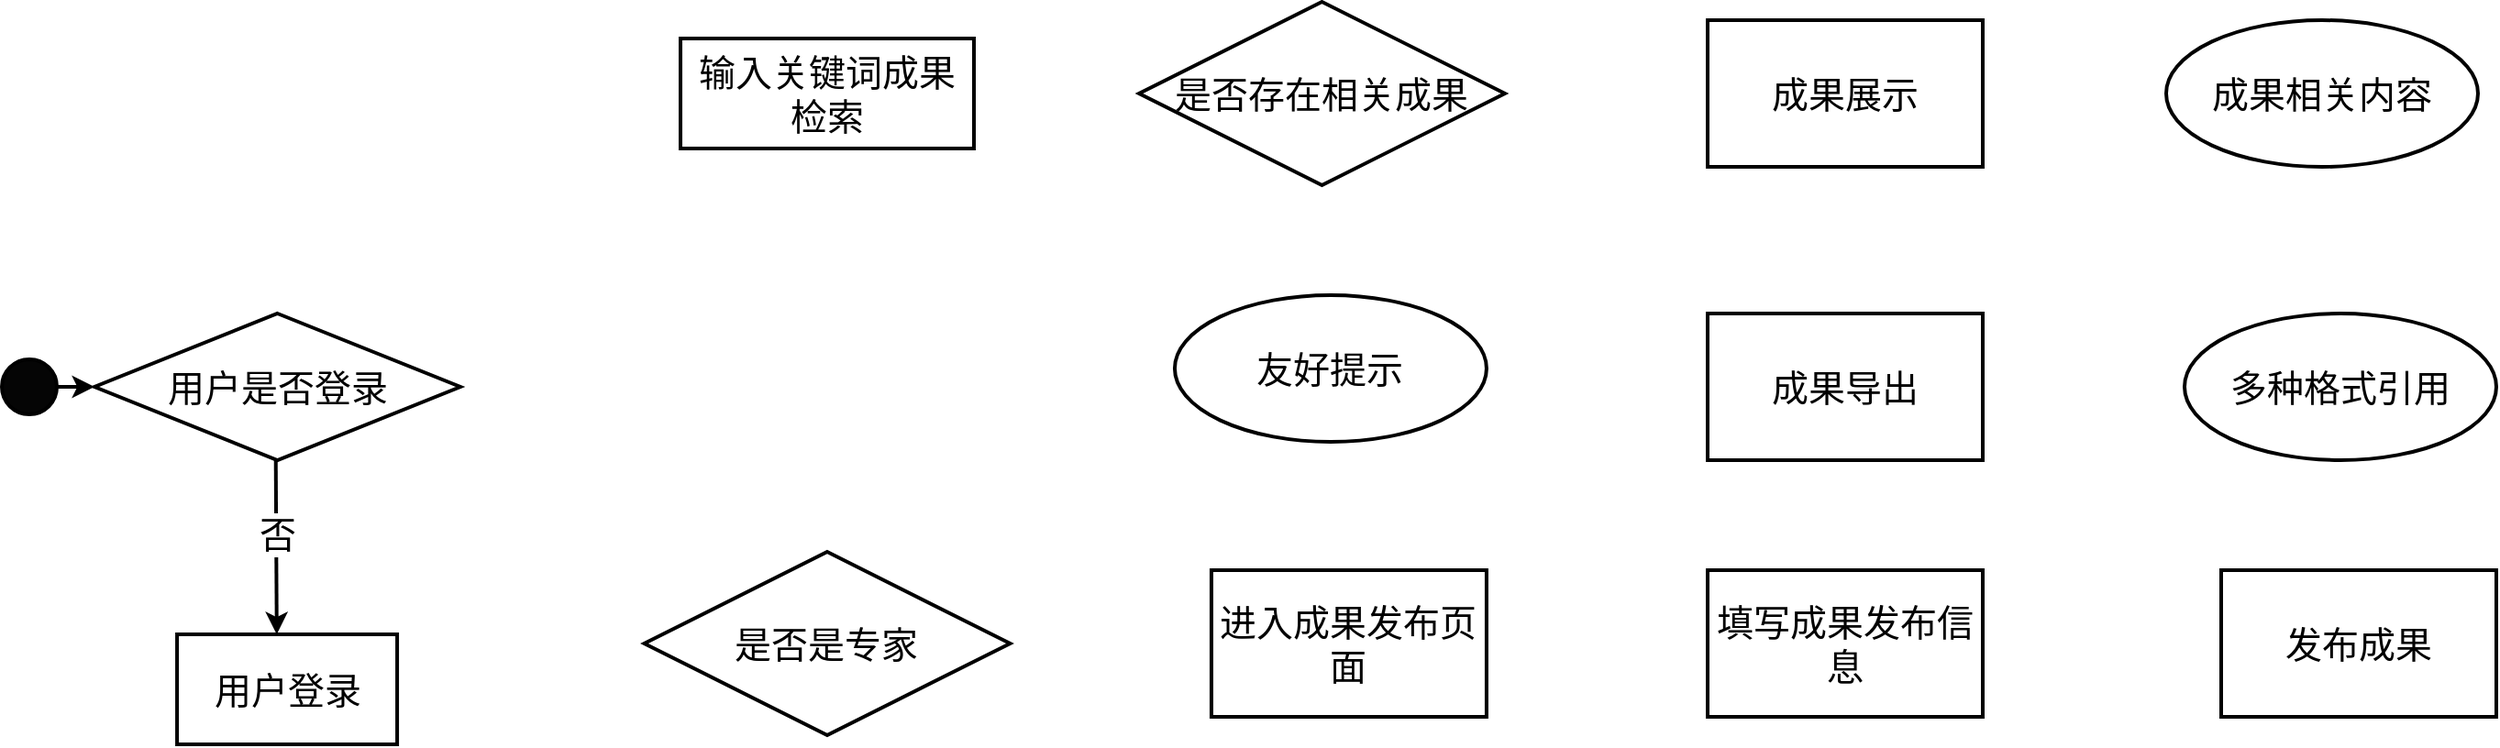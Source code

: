 <mxfile version="24.1.0" type="github">
  <diagram id="6a731a19-8d31-9384-78a2-239565b7b9f0" name="Page-1">
    <mxGraphModel dx="1720" dy="1224" grid="1" gridSize="10" guides="1" tooltips="1" connect="1" arrows="1" fold="1" page="1" pageScale="1" pageWidth="1169" pageHeight="827" background="none" math="0" shadow="0">
      <root>
        <mxCell id="0" />
        <mxCell id="1" parent="0" />
        <mxCell id="rLSriaPja6_mRSmvIVSB-55" value="" style="ellipse;whiteSpace=wrap;html=1;aspect=fixed;fillColor=#050505;strokeWidth=2;spacing=2;fontSize=20;fontColor=default;labelBackgroundColor=none;horizontal=1;" vertex="1" parent="1">
          <mxGeometry x="30" y="715" width="30" height="30" as="geometry" />
        </mxCell>
        <mxCell id="rLSriaPja6_mRSmvIVSB-57" value="&lt;font style=&quot;font-size: 20px;&quot;&gt;用户是否登录&lt;/font&gt;" style="rhombus;whiteSpace=wrap;html=1;strokeWidth=2;spacing=2;fontSize=20;fontColor=default;labelBackgroundColor=none;horizontal=1;" vertex="1" parent="1">
          <mxGeometry x="80.53" y="690" width="199.47" height="80" as="geometry" />
        </mxCell>
        <mxCell id="rLSriaPja6_mRSmvIVSB-58" value="" style="group;strokeWidth=2;spacing=2;fontSize=20;fontColor=default;labelBackgroundColor=none;horizontal=1;" vertex="1" connectable="0" parent="1">
          <mxGeometry x="125.53" y="865" width="120" height="60" as="geometry" />
        </mxCell>
        <mxCell id="rLSriaPja6_mRSmvIVSB-59" value="&lt;font style=&quot;font-size: 20px;&quot;&gt;用户登录&lt;/font&gt;" style="rounded=0;whiteSpace=wrap;html=1;strokeWidth=2;spacing=2;fontSize=20;fontColor=default;labelBackgroundColor=none;horizontal=1;" vertex="1" parent="rLSriaPja6_mRSmvIVSB-58">
          <mxGeometry width="120" height="60" as="geometry" />
        </mxCell>
        <mxCell id="rLSriaPja6_mRSmvIVSB-60" value="" style="endArrow=classic;html=1;rounded=0;entryX=0.5;entryY=0;entryDx=0;entryDy=0;strokeWidth=2;spacing=2;fontSize=20;fontColor=default;labelBackgroundColor=none;horizontal=1;" edge="1" parent="1">
          <mxGeometry width="50" height="50" relative="1" as="geometry">
            <mxPoint x="179.36" y="770" as="sourcePoint" />
            <mxPoint x="179.89" y="865" as="targetPoint" />
          </mxGeometry>
        </mxCell>
        <mxCell id="rLSriaPja6_mRSmvIVSB-61" value="否" style="edgeLabel;html=1;align=center;verticalAlign=middle;resizable=0;points=[];fontSize=20;" vertex="1" connectable="0" parent="rLSriaPja6_mRSmvIVSB-60">
          <mxGeometry x="-0.162" relative="1" as="geometry">
            <mxPoint as="offset" />
          </mxGeometry>
        </mxCell>
        <mxCell id="rLSriaPja6_mRSmvIVSB-62" value="" style="endArrow=classic;html=1;rounded=0;exitX=1;exitY=0.5;exitDx=0;exitDy=0;entryX=0;entryY=0.5;entryDx=0;entryDy=0;strokeWidth=2;spacing=2;fontSize=20;fontColor=default;labelBackgroundColor=none;horizontal=1;" edge="1" parent="1" source="rLSriaPja6_mRSmvIVSB-55" target="rLSriaPja6_mRSmvIVSB-57">
          <mxGeometry width="50" height="50" relative="1" as="geometry">
            <mxPoint x="350.53" y="880" as="sourcePoint" />
            <mxPoint x="400.53" y="830" as="targetPoint" />
          </mxGeometry>
        </mxCell>
        <mxCell id="rLSriaPja6_mRSmvIVSB-64" value="" style="group;strokeWidth=2;spacing=2;fontSize=20;fontColor=default;labelBackgroundColor=none;horizontal=1;" vertex="1" connectable="0" parent="1">
          <mxGeometry x="400" y="540" width="160" height="60" as="geometry" />
        </mxCell>
        <mxCell id="rLSriaPja6_mRSmvIVSB-65" value="&lt;font style=&quot;font-size: 20px;&quot;&gt;输入关键词成果检索&lt;/font&gt;" style="rounded=0;whiteSpace=wrap;html=1;strokeWidth=2;spacing=2;fontSize=20;fontColor=default;labelBackgroundColor=none;horizontal=1;" vertex="1" parent="rLSriaPja6_mRSmvIVSB-64">
          <mxGeometry width="160" height="60" as="geometry" />
        </mxCell>
        <mxCell id="rLSriaPja6_mRSmvIVSB-66" value="是否存在相关成果" style="rhombus;whiteSpace=wrap;html=1;strokeWidth=2;spacing=2;fontSize=20;fontColor=default;labelBackgroundColor=none;horizontal=1;" vertex="1" parent="1">
          <mxGeometry x="650" y="520" width="199.47" height="100" as="geometry" />
        </mxCell>
        <mxCell id="rLSriaPja6_mRSmvIVSB-67" value="" style="group;strokeWidth=2;spacing=2;fontSize=20;fontColor=default;labelBackgroundColor=none;horizontal=1;" vertex="1" connectable="0" parent="1">
          <mxGeometry x="960" y="530" width="150" height="80" as="geometry" />
        </mxCell>
        <mxCell id="rLSriaPja6_mRSmvIVSB-68" value="&lt;font style=&quot;font-size: 20px;&quot;&gt;成果展示&lt;/font&gt;" style="rounded=0;whiteSpace=wrap;html=1;strokeWidth=2;spacing=2;fontSize=20;fontColor=default;labelBackgroundColor=none;horizontal=1;" vertex="1" parent="rLSriaPja6_mRSmvIVSB-67">
          <mxGeometry width="150" height="80" as="geometry" />
        </mxCell>
        <mxCell id="rLSriaPja6_mRSmvIVSB-69" value="成果相关内容" style="ellipse;whiteSpace=wrap;html=1;fontSize=20;strokeWidth=2;" vertex="1" parent="1">
          <mxGeometry x="1210" y="530" width="170" height="80" as="geometry" />
        </mxCell>
        <mxCell id="rLSriaPja6_mRSmvIVSB-70" value="多种格式引用" style="ellipse;whiteSpace=wrap;html=1;fontSize=20;strokeWidth=2;" vertex="1" parent="1">
          <mxGeometry x="1220" y="690" width="170" height="80" as="geometry" />
        </mxCell>
        <mxCell id="rLSriaPja6_mRSmvIVSB-71" value="友好提示" style="ellipse;whiteSpace=wrap;html=1;fontSize=20;strokeWidth=2;" vertex="1" parent="1">
          <mxGeometry x="669.47" y="680" width="170" height="80" as="geometry" />
        </mxCell>
        <mxCell id="rLSriaPja6_mRSmvIVSB-72" value="" style="group;strokeWidth=2;spacing=2;fontSize=20;fontColor=default;labelBackgroundColor=none;horizontal=1;" vertex="1" connectable="0" parent="1">
          <mxGeometry x="960" y="690" width="150" height="80" as="geometry" />
        </mxCell>
        <mxCell id="rLSriaPja6_mRSmvIVSB-73" value="&lt;font style=&quot;font-size: 20px;&quot;&gt;成果导出&lt;/font&gt;" style="rounded=0;whiteSpace=wrap;html=1;strokeWidth=2;spacing=2;fontSize=20;fontColor=default;labelBackgroundColor=none;horizontal=1;" vertex="1" parent="rLSriaPja6_mRSmvIVSB-72">
          <mxGeometry width="150" height="80" as="geometry" />
        </mxCell>
        <mxCell id="rLSriaPja6_mRSmvIVSB-74" value="是否是专家" style="rhombus;whiteSpace=wrap;html=1;strokeWidth=2;spacing=2;fontSize=20;fontColor=default;labelBackgroundColor=none;horizontal=1;" vertex="1" parent="1">
          <mxGeometry x="380.26" y="820" width="199.47" height="100" as="geometry" />
        </mxCell>
        <mxCell id="rLSriaPja6_mRSmvIVSB-75" value="" style="group;strokeWidth=2;spacing=2;fontSize=20;fontColor=default;labelBackgroundColor=none;horizontal=1;" vertex="1" connectable="0" parent="1">
          <mxGeometry x="689.47" y="830" width="150" height="80" as="geometry" />
        </mxCell>
        <mxCell id="rLSriaPja6_mRSmvIVSB-76" value="&lt;font style=&quot;font-size: 20px;&quot;&gt;进入成果发布页面&lt;/font&gt;" style="rounded=0;whiteSpace=wrap;html=1;strokeWidth=2;spacing=2;fontSize=20;fontColor=default;labelBackgroundColor=none;horizontal=1;" vertex="1" parent="rLSriaPja6_mRSmvIVSB-75">
          <mxGeometry width="150" height="80" as="geometry" />
        </mxCell>
        <mxCell id="rLSriaPja6_mRSmvIVSB-77" value="" style="group;strokeWidth=2;spacing=2;fontSize=20;fontColor=default;labelBackgroundColor=none;horizontal=1;" vertex="1" connectable="0" parent="1">
          <mxGeometry x="960" y="830" width="150" height="80" as="geometry" />
        </mxCell>
        <mxCell id="rLSriaPja6_mRSmvIVSB-78" value="&lt;font style=&quot;font-size: 20px;&quot;&gt;填写成果发布信息&lt;/font&gt;" style="rounded=0;whiteSpace=wrap;html=1;strokeWidth=2;spacing=2;fontSize=20;fontColor=default;labelBackgroundColor=none;horizontal=1;" vertex="1" parent="rLSriaPja6_mRSmvIVSB-77">
          <mxGeometry width="150" height="80" as="geometry" />
        </mxCell>
        <mxCell id="rLSriaPja6_mRSmvIVSB-79" value="" style="group;strokeWidth=2;spacing=2;fontSize=20;fontColor=default;labelBackgroundColor=none;horizontal=1;" vertex="1" connectable="0" parent="1">
          <mxGeometry x="1240" y="830" width="150" height="80" as="geometry" />
        </mxCell>
        <mxCell id="rLSriaPja6_mRSmvIVSB-80" value="&lt;font style=&quot;font-size: 20px;&quot;&gt;发布成果&lt;/font&gt;" style="rounded=0;whiteSpace=wrap;html=1;strokeWidth=2;spacing=2;fontSize=20;fontColor=default;labelBackgroundColor=none;horizontal=1;" vertex="1" parent="rLSriaPja6_mRSmvIVSB-79">
          <mxGeometry width="150" height="80" as="geometry" />
        </mxCell>
      </root>
    </mxGraphModel>
  </diagram>
</mxfile>
